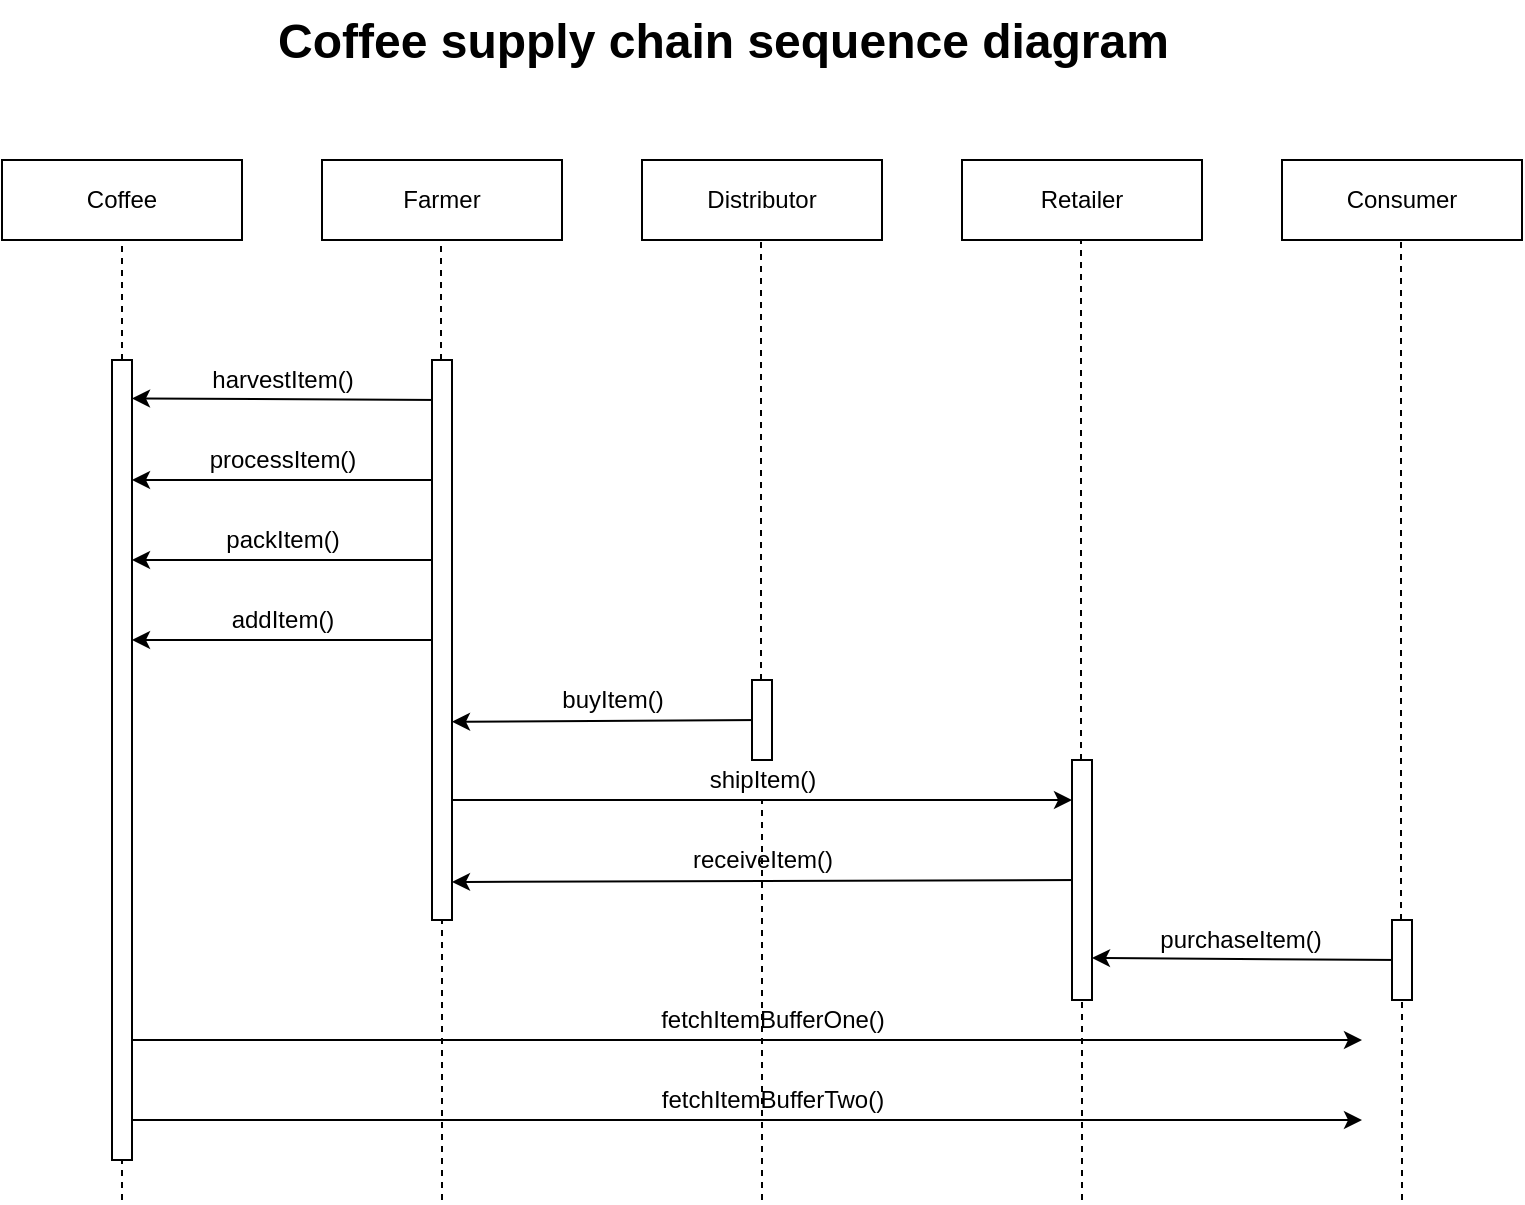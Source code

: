 <mxfile version="12.9.11" type="device"><diagram id="N_TuqCs9BRbmrFB-7HHr" name="Page-1"><mxGraphModel dx="946" dy="595" grid="1" gridSize="10" guides="1" tooltips="1" connect="1" arrows="1" fold="1" page="1" pageScale="1" pageWidth="827" pageHeight="1169" math="0" shadow="0"><root><mxCell id="0"/><mxCell id="1" parent="0"/><mxCell id="sFIzsgBctns-2V-6-Xn1-1" value="&lt;span style=&quot;font-family: &amp;#34;helvetica&amp;#34; ; font-size: 24px ; font-style: normal ; font-weight: 700 ; letter-spacing: normal ; text-align: center ; text-indent: 0px ; text-transform: none ; word-spacing: 0px ; float: none ; display: inline&quot;&gt;Coffee supply chain sequence diagram&lt;/span&gt;" style="text;whiteSpace=wrap;html=1;" vertex="1" parent="1"><mxGeometry x="176" y="40" width="476" height="30" as="geometry"/></mxCell><mxCell id="sFIzsgBctns-2V-6-Xn1-2" value="Coffee" style="rounded=0;whiteSpace=wrap;html=1;" vertex="1" parent="1"><mxGeometry x="40" y="120" width="120" height="40" as="geometry"/></mxCell><mxCell id="sFIzsgBctns-2V-6-Xn1-3" style="edgeStyle=orthogonalEdgeStyle;rounded=0;orthogonalLoop=1;jettySize=auto;html=1;exitX=0.5;exitY=1;exitDx=0;exitDy=0;" edge="1" parent="1" source="sFIzsgBctns-2V-6-Xn1-2" target="sFIzsgBctns-2V-6-Xn1-2"><mxGeometry relative="1" as="geometry"/></mxCell><mxCell id="sFIzsgBctns-2V-6-Xn1-5" style="edgeStyle=orthogonalEdgeStyle;rounded=0;orthogonalLoop=1;jettySize=auto;html=1;exitX=0.5;exitY=1;exitDx=0;exitDy=0;" edge="1" parent="1" source="sFIzsgBctns-2V-6-Xn1-2" target="sFIzsgBctns-2V-6-Xn1-2"><mxGeometry relative="1" as="geometry"/></mxCell><mxCell id="sFIzsgBctns-2V-6-Xn1-6" value="Distributor" style="rounded=0;whiteSpace=wrap;html=1;" vertex="1" parent="1"><mxGeometry x="360" y="120" width="120" height="40" as="geometry"/></mxCell><mxCell id="sFIzsgBctns-2V-6-Xn1-7" value="Farmer" style="rounded=0;whiteSpace=wrap;html=1;" vertex="1" parent="1"><mxGeometry x="200" y="120" width="120" height="40" as="geometry"/></mxCell><mxCell id="sFIzsgBctns-2V-6-Xn1-8" value="Retailer" style="rounded=0;whiteSpace=wrap;html=1;" vertex="1" parent="1"><mxGeometry x="520" y="120" width="120" height="40" as="geometry"/></mxCell><mxCell id="sFIzsgBctns-2V-6-Xn1-9" value="Consumer" style="rounded=0;whiteSpace=wrap;html=1;" vertex="1" parent="1"><mxGeometry x="680" y="120" width="120" height="40" as="geometry"/></mxCell><mxCell id="sFIzsgBctns-2V-6-Xn1-10" value="" style="endArrow=none;dashed=1;html=1;entryX=0.5;entryY=1;entryDx=0;entryDy=0;" edge="1" parent="1" source="sFIzsgBctns-2V-6-Xn1-36" target="sFIzsgBctns-2V-6-Xn1-2"><mxGeometry width="50" height="50" relative="1" as="geometry"><mxPoint x="100" y="722" as="sourcePoint"/><mxPoint x="370" y="300" as="targetPoint"/></mxGeometry></mxCell><mxCell id="sFIzsgBctns-2V-6-Xn1-11" value="" style="endArrow=none;dashed=1;html=1;entryX=0.5;entryY=1;entryDx=0;entryDy=0;" edge="1" parent="1" source="sFIzsgBctns-2V-6-Xn1-38"><mxGeometry width="50" height="50" relative="1" as="geometry"><mxPoint x="259.5" y="722" as="sourcePoint"/><mxPoint x="259.5" y="160" as="targetPoint"/></mxGeometry></mxCell><mxCell id="sFIzsgBctns-2V-6-Xn1-12" value="" style="endArrow=none;dashed=1;html=1;entryX=0.5;entryY=1;entryDx=0;entryDy=0;" edge="1" parent="1" source="sFIzsgBctns-2V-6-Xn1-40"><mxGeometry width="50" height="50" relative="1" as="geometry"><mxPoint x="419.5" y="722" as="sourcePoint"/><mxPoint x="419.5" y="160" as="targetPoint"/></mxGeometry></mxCell><mxCell id="sFIzsgBctns-2V-6-Xn1-13" value="" style="endArrow=none;dashed=1;html=1;entryX=0.5;entryY=1;entryDx=0;entryDy=0;" edge="1" parent="1" source="sFIzsgBctns-2V-6-Xn1-44"><mxGeometry width="50" height="50" relative="1" as="geometry"><mxPoint x="579.5" y="722" as="sourcePoint"/><mxPoint x="579.5" y="160" as="targetPoint"/></mxGeometry></mxCell><mxCell id="sFIzsgBctns-2V-6-Xn1-14" value="" style="endArrow=none;dashed=1;html=1;entryX=0.5;entryY=1;entryDx=0;entryDy=0;" edge="1" parent="1" source="sFIzsgBctns-2V-6-Xn1-42"><mxGeometry width="50" height="50" relative="1" as="geometry"><mxPoint x="739.5" y="722" as="sourcePoint"/><mxPoint x="739.5" y="160" as="targetPoint"/></mxGeometry></mxCell><mxCell id="sFIzsgBctns-2V-6-Xn1-15" value="" style="endArrow=classic;html=1;entryX=1;entryY=0.048;entryDx=0;entryDy=0;entryPerimeter=0;" edge="1" parent="1" target="sFIzsgBctns-2V-6-Xn1-36"><mxGeometry width="50" height="50" relative="1" as="geometry"><mxPoint x="260" y="240" as="sourcePoint"/><mxPoint x="100" y="239" as="targetPoint"/></mxGeometry></mxCell><mxCell id="sFIzsgBctns-2V-6-Xn1-16" value="harvestItem()" style="text;html=1;align=center;verticalAlign=middle;resizable=0;points=[];autosize=1;" vertex="1" parent="1"><mxGeometry x="135" y="220" width="90" height="20" as="geometry"/></mxCell><mxCell id="sFIzsgBctns-2V-6-Xn1-17" value="" style="endArrow=classic;html=1;entryX=1;entryY=0.15;entryDx=0;entryDy=0;entryPerimeter=0;" edge="1" parent="1" target="sFIzsgBctns-2V-6-Xn1-36"><mxGeometry width="50" height="50" relative="1" as="geometry"><mxPoint x="260" y="280" as="sourcePoint"/><mxPoint x="110" y="280" as="targetPoint"/></mxGeometry></mxCell><mxCell id="sFIzsgBctns-2V-6-Xn1-18" value="processItem()" style="text;html=1;align=center;verticalAlign=middle;resizable=0;points=[];autosize=1;" vertex="1" parent="1"><mxGeometry x="135" y="260" width="90" height="20" as="geometry"/></mxCell><mxCell id="sFIzsgBctns-2V-6-Xn1-19" value="" style="endArrow=classic;html=1;entryX=1;entryY=0.25;entryDx=0;entryDy=0;entryPerimeter=0;" edge="1" parent="1" target="sFIzsgBctns-2V-6-Xn1-36"><mxGeometry width="50" height="50" relative="1" as="geometry"><mxPoint x="260" y="320" as="sourcePoint"/><mxPoint x="100" y="320" as="targetPoint"/></mxGeometry></mxCell><mxCell id="sFIzsgBctns-2V-6-Xn1-20" value="packItem()" style="text;html=1;align=center;verticalAlign=middle;resizable=0;points=[];autosize=1;" vertex="1" parent="1"><mxGeometry x="145" y="300" width="70" height="20" as="geometry"/></mxCell><mxCell id="sFIzsgBctns-2V-6-Xn1-21" value="" style="endArrow=classic;html=1;entryX=1;entryY=0.35;entryDx=0;entryDy=0;entryPerimeter=0;" edge="1" parent="1" target="sFIzsgBctns-2V-6-Xn1-36"><mxGeometry width="50" height="50" relative="1" as="geometry"><mxPoint x="260" y="360" as="sourcePoint"/><mxPoint x="100" y="360" as="targetPoint"/></mxGeometry></mxCell><mxCell id="sFIzsgBctns-2V-6-Xn1-22" value="addItem()" style="text;html=1;align=center;verticalAlign=middle;resizable=0;points=[];autosize=1;" vertex="1" parent="1"><mxGeometry x="145" y="340" width="70" height="20" as="geometry"/></mxCell><mxCell id="sFIzsgBctns-2V-6-Xn1-23" value="" style="endArrow=classic;html=1;entryX=1;entryY=0.646;entryDx=0;entryDy=0;entryPerimeter=0;" edge="1" parent="1" target="sFIzsgBctns-2V-6-Xn1-38"><mxGeometry width="50" height="50" relative="1" as="geometry"><mxPoint x="420" y="400" as="sourcePoint"/><mxPoint x="260" y="400" as="targetPoint"/></mxGeometry></mxCell><mxCell id="sFIzsgBctns-2V-6-Xn1-24" value="buyItem()" style="text;html=1;align=center;verticalAlign=middle;resizable=0;points=[];autosize=1;" vertex="1" parent="1"><mxGeometry x="310" y="380" width="70" height="20" as="geometry"/></mxCell><mxCell id="sFIzsgBctns-2V-6-Xn1-25" value="" style="endArrow=classic;html=1;entryX=0;entryY=0.167;entryDx=0;entryDy=0;entryPerimeter=0;" edge="1" parent="1" target="sFIzsgBctns-2V-6-Xn1-44"><mxGeometry width="50" height="50" relative="1" as="geometry"><mxPoint x="260" y="440" as="sourcePoint"/><mxPoint x="580" y="440" as="targetPoint"/></mxGeometry></mxCell><mxCell id="sFIzsgBctns-2V-6-Xn1-26" value="" style="endArrow=classic;html=1;entryX=1;entryY=0.932;entryDx=0;entryDy=0;entryPerimeter=0;" edge="1" parent="1" target="sFIzsgBctns-2V-6-Xn1-38"><mxGeometry width="50" height="50" relative="1" as="geometry"><mxPoint x="580" y="480" as="sourcePoint"/><mxPoint x="260" y="480" as="targetPoint"/></mxGeometry></mxCell><mxCell id="sFIzsgBctns-2V-6-Xn1-27" value="shipItem()" style="text;html=1;align=center;verticalAlign=middle;resizable=0;points=[];autosize=1;" vertex="1" parent="1"><mxGeometry x="385" y="420" width="70" height="20" as="geometry"/></mxCell><mxCell id="sFIzsgBctns-2V-6-Xn1-28" value="" style="endArrow=none;dashed=1;html=1;entryX=0.5;entryY=1;entryDx=0;entryDy=0;" edge="1" parent="1" target="sFIzsgBctns-2V-6-Xn1-27"><mxGeometry width="50" height="50" relative="1" as="geometry"><mxPoint x="420" y="640" as="sourcePoint"/><mxPoint x="419.5" y="160" as="targetPoint"/></mxGeometry></mxCell><mxCell id="sFIzsgBctns-2V-6-Xn1-29" value="receiveItem()" style="text;html=1;align=center;verticalAlign=middle;resizable=0;points=[];autosize=1;" vertex="1" parent="1"><mxGeometry x="375" y="460" width="90" height="20" as="geometry"/></mxCell><mxCell id="sFIzsgBctns-2V-6-Xn1-30" value="" style="endArrow=classic;html=1;entryX=1;entryY=0.825;entryDx=0;entryDy=0;entryPerimeter=0;" edge="1" parent="1" target="sFIzsgBctns-2V-6-Xn1-44"><mxGeometry width="50" height="50" relative="1" as="geometry"><mxPoint x="740" y="520" as="sourcePoint"/><mxPoint x="580" y="520" as="targetPoint"/></mxGeometry></mxCell><mxCell id="sFIzsgBctns-2V-6-Xn1-31" value="purchaseItem()" style="text;html=1;align=center;verticalAlign=middle;resizable=0;points=[];autosize=1;" vertex="1" parent="1"><mxGeometry x="609" y="500" width="100" height="20" as="geometry"/></mxCell><mxCell id="sFIzsgBctns-2V-6-Xn1-32" value="" style="endArrow=classic;html=1;" edge="1" parent="1"><mxGeometry width="50" height="50" relative="1" as="geometry"><mxPoint x="100" y="560" as="sourcePoint"/><mxPoint x="720" y="560" as="targetPoint"/></mxGeometry></mxCell><mxCell id="sFIzsgBctns-2V-6-Xn1-33" value="fetchItemBufferOne()" style="text;html=1;align=center;verticalAlign=middle;resizable=0;points=[];autosize=1;" vertex="1" parent="1"><mxGeometry x="360" y="540" width="130" height="20" as="geometry"/></mxCell><mxCell id="sFIzsgBctns-2V-6-Xn1-34" value="fetchItemBufferTwo()" style="text;html=1;align=center;verticalAlign=middle;resizable=0;points=[];autosize=1;" vertex="1" parent="1"><mxGeometry x="360" y="580" width="130" height="20" as="geometry"/></mxCell><mxCell id="sFIzsgBctns-2V-6-Xn1-35" value="" style="endArrow=classic;html=1;" edge="1" parent="1"><mxGeometry width="50" height="50" relative="1" as="geometry"><mxPoint x="100" y="600" as="sourcePoint"/><mxPoint x="720" y="600" as="targetPoint"/></mxGeometry></mxCell><mxCell id="sFIzsgBctns-2V-6-Xn1-36" value="" style="html=1;points=[];perimeter=orthogonalPerimeter;" vertex="1" parent="1"><mxGeometry x="95" y="220" width="10" height="400" as="geometry"/></mxCell><mxCell id="sFIzsgBctns-2V-6-Xn1-37" value="" style="endArrow=none;dashed=1;html=1;entryX=0.5;entryY=1;entryDx=0;entryDy=0;" edge="1" parent="1" target="sFIzsgBctns-2V-6-Xn1-36"><mxGeometry width="50" height="50" relative="1" as="geometry"><mxPoint x="100" y="640" as="sourcePoint"/><mxPoint x="100" y="160" as="targetPoint"/></mxGeometry></mxCell><mxCell id="sFIzsgBctns-2V-6-Xn1-38" value="" style="html=1;points=[];perimeter=orthogonalPerimeter;" vertex="1" parent="1"><mxGeometry x="255" y="220" width="10" height="280" as="geometry"/></mxCell><mxCell id="sFIzsgBctns-2V-6-Xn1-39" value="" style="endArrow=none;dashed=1;html=1;entryX=0.5;entryY=1;entryDx=0;entryDy=0;" edge="1" parent="1" target="sFIzsgBctns-2V-6-Xn1-38"><mxGeometry width="50" height="50" relative="1" as="geometry"><mxPoint x="260" y="640" as="sourcePoint"/><mxPoint x="259.5" y="160" as="targetPoint"/></mxGeometry></mxCell><mxCell id="sFIzsgBctns-2V-6-Xn1-40" value="" style="html=1;points=[];perimeter=orthogonalPerimeter;" vertex="1" parent="1"><mxGeometry x="415" y="380" width="10" height="40" as="geometry"/></mxCell><mxCell id="sFIzsgBctns-2V-6-Xn1-41" value="" style="endArrow=none;dashed=1;html=1;entryX=0.5;entryY=1;entryDx=0;entryDy=0;" edge="1" parent="1" source="sFIzsgBctns-2V-6-Xn1-27" target="sFIzsgBctns-2V-6-Xn1-40"><mxGeometry width="50" height="50" relative="1" as="geometry"><mxPoint x="419.981" y="420" as="sourcePoint"/><mxPoint x="419.5" y="160" as="targetPoint"/></mxGeometry></mxCell><mxCell id="sFIzsgBctns-2V-6-Xn1-42" value="" style="html=1;points=[];perimeter=orthogonalPerimeter;" vertex="1" parent="1"><mxGeometry x="735" y="500" width="10" height="40" as="geometry"/></mxCell><mxCell id="sFIzsgBctns-2V-6-Xn1-43" value="" style="endArrow=none;dashed=1;html=1;entryX=0.5;entryY=1;entryDx=0;entryDy=0;" edge="1" parent="1" target="sFIzsgBctns-2V-6-Xn1-42"><mxGeometry width="50" height="50" relative="1" as="geometry"><mxPoint x="740" y="640" as="sourcePoint"/><mxPoint x="739.5" y="160" as="targetPoint"/></mxGeometry></mxCell><mxCell id="sFIzsgBctns-2V-6-Xn1-44" value="" style="html=1;points=[];perimeter=orthogonalPerimeter;" vertex="1" parent="1"><mxGeometry x="575" y="420" width="10" height="120" as="geometry"/></mxCell><mxCell id="sFIzsgBctns-2V-6-Xn1-45" value="" style="endArrow=none;dashed=1;html=1;entryX=0.5;entryY=1;entryDx=0;entryDy=0;" edge="1" parent="1" target="sFIzsgBctns-2V-6-Xn1-44"><mxGeometry width="50" height="50" relative="1" as="geometry"><mxPoint x="580" y="640" as="sourcePoint"/><mxPoint x="579.5" y="160" as="targetPoint"/></mxGeometry></mxCell></root></mxGraphModel></diagram></mxfile>